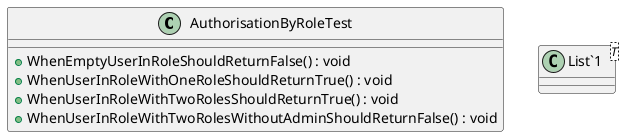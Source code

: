 @startuml
class AuthorisationByRoleTest {
    + WhenEmptyUserInRoleShouldReturnFalse() : void
    + WhenUserInRoleWithOneRoleShouldReturnTrue() : void
    + WhenUserInRoleWithTwoRolesShouldReturnTrue() : void
    + WhenUserInRoleWithTwoRolesWithoutAdminShouldReturnFalse() : void
}
class "List`1"<T> {
}
@enduml
